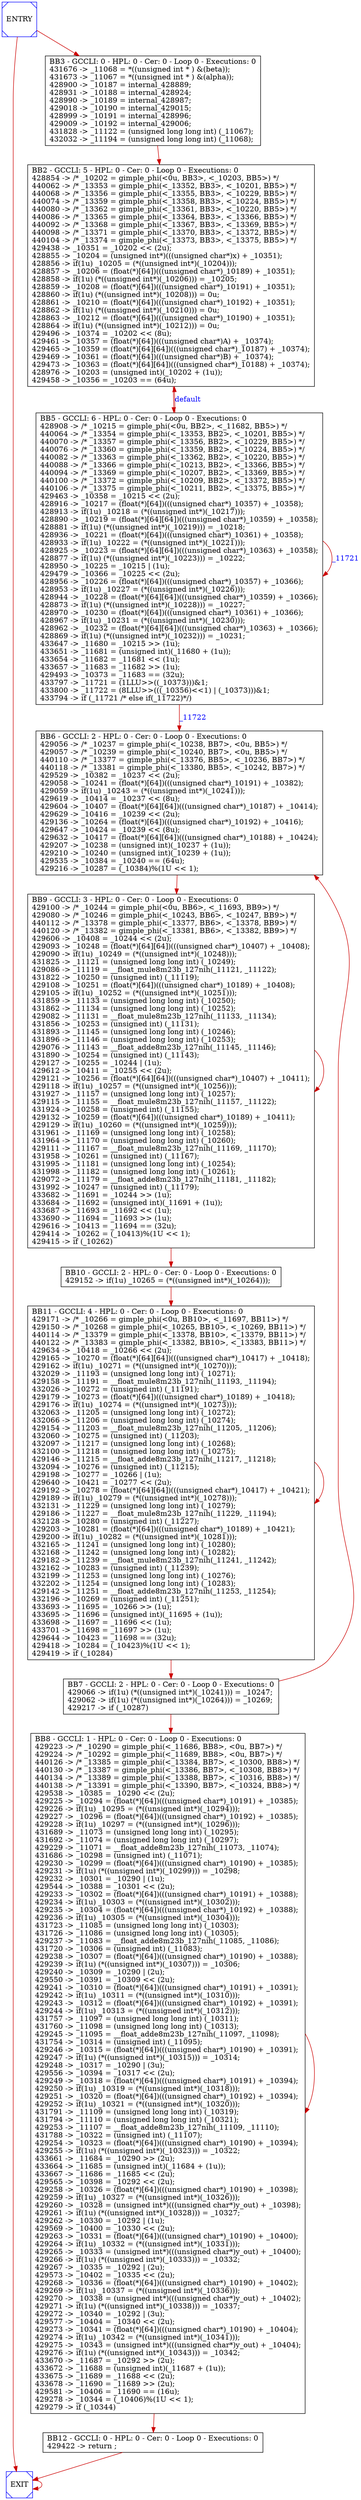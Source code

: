 digraph G {
0[color=blue,shape=Msquare, label="ENTRY"];
1[color=blue,shape=Msquare, label="EXIT"];
2[shape=box, label="BB2 - GCCLI: 5 - HPL: 0 - Cer: 0 - Loop 0 - Executions: 0\l428854 -> /* _10202 = gimple_phi(<0u, BB3>, <_10203, BB5>) */\l440062 -> /* _13353 = gimple_phi(<_13352, BB3>, <_10201, BB5>) */\l440068 -> /* _13356 = gimple_phi(<_13355, BB3>, <_10229, BB5>) */\l440074 -> /* _13359 = gimple_phi(<_13358, BB3>, <_10224, BB5>) */\l440080 -> /* _13362 = gimple_phi(<_13361, BB3>, <_10220, BB5>) */\l440086 -> /* _13365 = gimple_phi(<_13364, BB3>, <_13366, BB5>) */\l440092 -> /* _13368 = gimple_phi(<_13367, BB3>, <_13369, BB5>) */\l440098 -> /* _13371 = gimple_phi(<_13370, BB3>, <_13372, BB5>) */\l440104 -> /* _13374 = gimple_phi(<_13373, BB3>, <_13375, BB5>) */\l429438 -> _10351 = _10202 << (2u);\l428855 -> _10204 = (unsigned int*)(((unsigned char*)x) + _10351);\l428856 -> if(1u) _10205 = (*((unsigned int*)(_10204)));\l428857 -> _10206 = (float(*)[64])(((unsigned char*)_10189) + _10351);\l428858 -> if(1u) (*((unsigned int*)(_10206))) = _10205;\l428859 -> _10208 = (float(*)[64])(((unsigned char*)_10191) + _10351);\l428860 -> if(1u) (*((unsigned int*)(_10208))) = 0u;\l428861 -> _10210 = (float(*)[64])(((unsigned char*)_10192) + _10351);\l428862 -> if(1u) (*((unsigned int*)(_10210))) = 0u;\l428863 -> _10212 = (float(*)[64])(((unsigned char*)_10190) + _10351);\l428864 -> if(1u) (*((unsigned int*)(_10212))) = 0u;\l429496 -> _10374 = _10202 << (8u);\l429461 -> _10357 = (float(*)[64])(((unsigned char*)A) + _10374);\l429465 -> _10359 = (float(*)[64][64])(((unsigned char*)_10187) + _10374);\l429469 -> _10361 = (float(*)[64])(((unsigned char*)B) + _10374);\l429473 -> _10363 = (float(*)[64][64])(((unsigned char*)_10188) + _10374);\l428976 -> _10203 = (unsigned int)(_10202 + (1u));\l429458 -> _10356 = _10203 == (64u);\l"];
3[shape=box, label="BB3 - GCCLI: 0 - HPL: 0 - Cer: 0 - Loop 0 - Executions: 0\n431676 -> _11068 = *((unsigned int * ) &(beta));\l431673 -> _11067 = *((unsigned int * ) &(alpha));\l428900 -> _10187 = internal_428889;\l428931 -> _10188 = internal_428924;\l428990 -> _10189 = internal_428987;\l429018 -> _10190 = internal_429015;\l428999 -> _10191 = internal_428996;\l429009 -> _10192 = internal_429006;\l431828 -> _11122 = (unsigned long long int) (_11067);\l432032 -> _11194 = (unsigned long long int) (_11068);\l"];
4[shape=box, label="BB5 - GCCLI: 6 - HPL: 0 - Cer: 0 - Loop 0 - Executions: 0\l428908 -> /* _10215 = gimple_phi(<0u, BB2>, <_11682, BB5>) */\l440064 -> /* _13354 = gimple_phi(<_13353, BB2>, <_10201, BB5>) */\l440070 -> /* _13357 = gimple_phi(<_13356, BB2>, <_10229, BB5>) */\l440076 -> /* _13360 = gimple_phi(<_13359, BB2>, <_10224, BB5>) */\l440082 -> /* _13363 = gimple_phi(<_13362, BB2>, <_10220, BB5>) */\l440088 -> /* _13366 = gimple_phi(<_10213, BB2>, <_13366, BB5>) */\l440094 -> /* _13369 = gimple_phi(<_10207, BB2>, <_13369, BB5>) */\l440100 -> /* _13372 = gimple_phi(<_10209, BB2>, <_13372, BB5>) */\l440106 -> /* _13375 = gimple_phi(<_10211, BB2>, <_13375, BB5>) */\l429463 -> _10358 = _10215 << (2u);\l428916 -> _10217 = (float(*)[64])(((unsigned char*)_10357) + _10358);\l428913 -> if(1u) _10218 = (*((unsigned int*)(_10217)));\l428890 -> _10219 = (float(*)[64][64])(((unsigned char*)_10359) + _10358);\l428881 -> if(1u) (*((unsigned int*)(_10219))) = _10218;\l428936 -> _10221 = (float(*)[64])(((unsigned char*)_10361) + _10358);\l428933 -> if(1u) _10222 = (*((unsigned int*)(_10221)));\l428925 -> _10223 = (float(*)[64][64])(((unsigned char*)_10363) + _10358);\l428877 -> if(1u) (*((unsigned int*)(_10223))) = _10222;\l428950 -> _10225 = _10215 | (1u);\l429479 -> _10366 = _10225 << (2u);\l428956 -> _10226 = (float(*)[64])(((unsigned char*)_10357) + _10366);\l428953 -> if(1u) _10227 = (*((unsigned int*)(_10226)));\l428944 -> _10228 = (float(*)[64][64])(((unsigned char*)_10359) + _10366);\l428873 -> if(1u) (*((unsigned int*)(_10228))) = _10227;\l428970 -> _10230 = (float(*)[64])(((unsigned char*)_10361) + _10366);\l428967 -> if(1u) _10231 = (*((unsigned int*)(_10230)));\l428962 -> _10232 = (float(*)[64][64])(((unsigned char*)_10363) + _10366);\l428869 -> if(1u) (*((unsigned int*)(_10232))) = _10231;\l433647 -> _11680 = _10215 >> (1u);\l433651 -> _11681 = (unsigned int)(_11680 + (1u));\l433654 -> _11682 = _11681 << (1u);\l433657 -> _11683 = _11682 >> (1u);\l429493 -> _10373 = _11683 == (32u);\l433797 -> _11721 = (1LLU>>((_10373)))&1;\l433800 -> _11722 = (8LLU>>(((_10356)<<1) | (_10373)))&1;\l433794 -> if (_11721 /* else if(_11722)*/)\l"];
5[shape=box, label="BB6 - GCCLI: 2 - HPL: 0 - Cer: 0 - Loop 0 - Executions: 0\l429056 -> /* _10237 = gimple_phi(<_10238, BB7>, <0u, BB5>) */\l429057 -> /* _10239 = gimple_phi(<_10240, BB7>, <0u, BB5>) */\l440110 -> /* _13377 = gimple_phi(<_13376, BB5>, <_10236, BB7>) */\l440118 -> /* _13381 = gimple_phi(<_13380, BB5>, <_10242, BB7>) */\l429529 -> _10382 = _10237 << (2u);\l429058 -> _10241 = (float(*)[64])(((unsigned char*)_10191) + _10382);\l429059 -> if(1u) _10243 = (*((unsigned int*)(_10241)));\l429619 -> _10414 = _10237 << (8u);\l429604 -> _10407 = (float(*)[64][64])(((unsigned char*)_10187) + _10414);\l429629 -> _10416 = _10239 << (2u);\l429136 -> _10264 = (float(*)[64])(((unsigned char*)_10192) + _10416);\l429647 -> _10424 = _10239 << (8u);\l429632 -> _10417 = (float(*)[64][64])(((unsigned char*)_10188) + _10424);\l429207 -> _10238 = (unsigned int)(_10237 + (1u));\l429210 -> _10240 = (unsigned int)(_10239 + (1u));\l429535 -> _10384 = _10240 == (64u);\l429216 -> _10287 = (_10384)%(1U << 1);\l"];
6[shape=box, label="BB7 - GCCLI: 2 - HPL: 0 - Cer: 0 - Loop 0 - Executions: 0\n429066 -> if(1u) (*((unsigned int*)(_10241))) = _10247;\l429062 -> if(1u) (*((unsigned int*)(_10264))) = _10269;\l429217 -> if (_10287)\l"];
7[shape=box, label="BB8 - GCCLI: 1 - HPL: 0 - Cer: 0 - Loop 0 - Executions: 0\l429223 -> /* _10290 = gimple_phi(<_11686, BB8>, <0u, BB7>) */\l429224 -> /* _10292 = gimple_phi(<_11689, BB8>, <0u, BB7>) */\l440126 -> /* _13385 = gimple_phi(<_13384, BB7>, <_10300, BB8>) */\l440130 -> /* _13387 = gimple_phi(<_13386, BB7>, <_10308, BB8>) */\l440134 -> /* _13389 = gimple_phi(<_13388, BB7>, <_10316, BB8>) */\l440138 -> /* _13391 = gimple_phi(<_13390, BB7>, <_10324, BB8>) */\l429538 -> _10385 = _10290 << (2u);\l429225 -> _10294 = (float(*)[64])(((unsigned char*)_10191) + _10385);\l429226 -> if(1u) _10295 = (*((unsigned int*)(_10294)));\l429227 -> _10296 = (float(*)[64])(((unsigned char*)_10192) + _10385);\l429228 -> if(1u) _10297 = (*((unsigned int*)(_10296)));\l431689 -> _11073 = (unsigned long long int) (_10295);\l431692 -> _11074 = (unsigned long long int) (_10297);\l429229 -> _11071 = __float_adde8m23b_127nih(_11073, _11074);\l431686 -> _10298 = (unsigned int) (_11071);\l429230 -> _10299 = (float(*)[64])(((unsigned char*)_10190) + _10385);\l429231 -> if(1u) (*((unsigned int*)(_10299))) = _10298;\l429232 -> _10301 = _10290 | (1u);\l429544 -> _10388 = _10301 << (2u);\l429233 -> _10302 = (float(*)[64])(((unsigned char*)_10191) + _10388);\l429234 -> if(1u) _10303 = (*((unsigned int*)(_10302)));\l429235 -> _10304 = (float(*)[64])(((unsigned char*)_10192) + _10388);\l429236 -> if(1u) _10305 = (*((unsigned int*)(_10304)));\l431723 -> _11085 = (unsigned long long int) (_10303);\l431726 -> _11086 = (unsigned long long int) (_10305);\l429237 -> _11083 = __float_adde8m23b_127nih(_11085, _11086);\l431720 -> _10306 = (unsigned int) (_11083);\l429238 -> _10307 = (float(*)[64])(((unsigned char*)_10190) + _10388);\l429239 -> if(1u) (*((unsigned int*)(_10307))) = _10306;\l429240 -> _10309 = _10290 | (2u);\l429550 -> _10391 = _10309 << (2u);\l429241 -> _10310 = (float(*)[64])(((unsigned char*)_10191) + _10391);\l429242 -> if(1u) _10311 = (*((unsigned int*)(_10310)));\l429243 -> _10312 = (float(*)[64])(((unsigned char*)_10192) + _10391);\l429244 -> if(1u) _10313 = (*((unsigned int*)(_10312)));\l431757 -> _11097 = (unsigned long long int) (_10311);\l431760 -> _11098 = (unsigned long long int) (_10313);\l429245 -> _11095 = __float_adde8m23b_127nih(_11097, _11098);\l431754 -> _10314 = (unsigned int) (_11095);\l429246 -> _10315 = (float(*)[64])(((unsigned char*)_10190) + _10391);\l429247 -> if(1u) (*((unsigned int*)(_10315))) = _10314;\l429248 -> _10317 = _10290 | (3u);\l429556 -> _10394 = _10317 << (2u);\l429249 -> _10318 = (float(*)[64])(((unsigned char*)_10191) + _10394);\l429250 -> if(1u) _10319 = (*((unsigned int*)(_10318)));\l429251 -> _10320 = (float(*)[64])(((unsigned char*)_10192) + _10394);\l429252 -> if(1u) _10321 = (*((unsigned int*)(_10320)));\l431791 -> _11109 = (unsigned long long int) (_10319);\l431794 -> _11110 = (unsigned long long int) (_10321);\l429253 -> _11107 = __float_adde8m23b_127nih(_11109, _11110);\l431788 -> _10322 = (unsigned int) (_11107);\l429254 -> _10323 = (float(*)[64])(((unsigned char*)_10190) + _10394);\l429255 -> if(1u) (*((unsigned int*)(_10323))) = _10322;\l433661 -> _11684 = _10290 >> (2u);\l433664 -> _11685 = (unsigned int)(_11684 + (1u));\l433667 -> _11686 = _11685 << (2u);\l429565 -> _10398 = _10292 << (2u);\l429258 -> _10326 = (float(*)[64])(((unsigned char*)_10190) + _10398);\l429259 -> if(1u) _10327 = (*((unsigned int*)(_10326)));\l429260 -> _10328 = (unsigned int*)(((unsigned char*)y_out) + _10398);\l429261 -> if(1u) (*((unsigned int*)(_10328))) = _10327;\l429262 -> _10330 = _10292 | (1u);\l429569 -> _10400 = _10330 << (2u);\l429263 -> _10331 = (float(*)[64])(((unsigned char*)_10190) + _10400);\l429264 -> if(1u) _10332 = (*((unsigned int*)(_10331)));\l429265 -> _10333 = (unsigned int*)(((unsigned char*)y_out) + _10400);\l429266 -> if(1u) (*((unsigned int*)(_10333))) = _10332;\l429267 -> _10335 = _10292 | (2u);\l429573 -> _10402 = _10335 << (2u);\l429268 -> _10336 = (float(*)[64])(((unsigned char*)_10190) + _10402);\l429269 -> if(1u) _10337 = (*((unsigned int*)(_10336)));\l429270 -> _10338 = (unsigned int*)(((unsigned char*)y_out) + _10402);\l429271 -> if(1u) (*((unsigned int*)(_10338))) = _10337;\l429272 -> _10340 = _10292 | (3u);\l429577 -> _10404 = _10340 << (2u);\l429273 -> _10341 = (float(*)[64])(((unsigned char*)_10190) + _10404);\l429274 -> if(1u) _10342 = (*((unsigned int*)(_10341)));\l429275 -> _10343 = (unsigned int*)(((unsigned char*)y_out) + _10404);\l429276 -> if(1u) (*((unsigned int*)(_10343))) = _10342;\l433670 -> _11687 = _10292 >> (2u);\l433672 -> _11688 = (unsigned int)(_11687 + (1u));\l433675 -> _11689 = _11688 << (2u);\l433678 -> _11690 = _11689 >> (2u);\l429581 -> _10406 = _11690 == (16u);\l429278 -> _10344 = (_10406)%(1U << 1);\l429279 -> if (_10344)\l"];
8[shape=box, label="BB9 - GCCLI: 3 - HPL: 0 - Cer: 0 - Loop 0 - Executions: 0\l429100 -> /* _10244 = gimple_phi(<0u, BB6>, <_11693, BB9>) */\l429080 -> /* _10246 = gimple_phi(<_10243, BB6>, <_10247, BB9>) */\l440112 -> /* _13378 = gimple_phi(<_13377, BB6>, <_13378, BB9>) */\l440120 -> /* _13382 = gimple_phi(<_13381, BB6>, <_13382, BB9>) */\l429606 -> _10408 = _10244 << (2u);\l429093 -> _10248 = (float(*)[64][64])(((unsigned char*)_10407) + _10408);\l429090 -> if(1u) _10249 = (*((unsigned int*)(_10248)));\l431825 -> _11121 = (unsigned long long int) (_10249);\l429086 -> _11119 = __float_mule8m23b_127nih(_11121, _11122);\l431822 -> _10250 = (unsigned int) (_11119);\l429108 -> _10251 = (float(*)[64])(((unsigned char*)_10189) + _10408);\l429105 -> if(1u) _10252 = (*((unsigned int*)(_10251)));\l431859 -> _11133 = (unsigned long long int) (_10250);\l431862 -> _11134 = (unsigned long long int) (_10252);\l429082 -> _11131 = __float_mule8m23b_127nih(_11133, _11134);\l431856 -> _10253 = (unsigned int) (_11131);\l431893 -> _11145 = (unsigned long long int) (_10246);\l431896 -> _11146 = (unsigned long long int) (_10253);\l429076 -> _11143 = __float_adde8m23b_127nih(_11145, _11146);\l431890 -> _10254 = (unsigned int) (_11143);\l429127 -> _10255 = _10244 | (1u);\l429612 -> _10411 = _10255 << (2u);\l429121 -> _10256 = (float(*)[64][64])(((unsigned char*)_10407) + _10411);\l429118 -> if(1u) _10257 = (*((unsigned int*)(_10256)));\l431927 -> _11157 = (unsigned long long int) (_10257);\l429115 -> _11155 = __float_mule8m23b_127nih(_11157, _11122);\l431924 -> _10258 = (unsigned int) (_11155);\l429132 -> _10259 = (float(*)[64])(((unsigned char*)_10189) + _10411);\l429129 -> if(1u) _10260 = (*((unsigned int*)(_10259)));\l431961 -> _11169 = (unsigned long long int) (_10258);\l431964 -> _11170 = (unsigned long long int) (_10260);\l429111 -> _11167 = __float_mule8m23b_127nih(_11169, _11170);\l431958 -> _10261 = (unsigned int) (_11167);\l431995 -> _11181 = (unsigned long long int) (_10254);\l431998 -> _11182 = (unsigned long long int) (_10261);\l429072 -> _11179 = __float_adde8m23b_127nih(_11181, _11182);\l431992 -> _10247 = (unsigned int) (_11179);\l433682 -> _11691 = _10244 >> (1u);\l433684 -> _11692 = (unsigned int)(_11691 + (1u));\l433687 -> _11693 = _11692 << (1u);\l433690 -> _11694 = _11693 >> (1u);\l429616 -> _10413 = _11694 == (32u);\l429414 -> _10262 = (_10413)%(1U << 1);\l429415 -> if (_10262)\l"];
9[shape=box, label="BB10 - GCCLI: 2 - HPL: 0 - Cer: 0 - Loop 0 - Executions: 0\n429152 -> if(1u) _10265 = (*((unsigned int*)(_10264)));\l"];
10[shape=box, label="BB11 - GCCLI: 4 - HPL: 0 - Cer: 0 - Loop 0 - Executions: 0\l429171 -> /* _10266 = gimple_phi(<0u, BB10>, <_11697, BB11>) */\l429150 -> /* _10268 = gimple_phi(<_10265, BB10>, <_10269, BB11>) */\l440114 -> /* _13379 = gimple_phi(<_13378, BB10>, <_13379, BB11>) */\l440122 -> /* _13383 = gimple_phi(<_13382, BB10>, <_13383, BB11>) */\l429634 -> _10418 = _10266 << (2u);\l429165 -> _10270 = (float(*)[64][64])(((unsigned char*)_10417) + _10418);\l429162 -> if(1u) _10271 = (*((unsigned int*)(_10270)));\l432029 -> _11193 = (unsigned long long int) (_10271);\l429158 -> _11191 = __float_mule8m23b_127nih(_11193, _11194);\l432026 -> _10272 = (unsigned int) (_11191);\l429179 -> _10273 = (float(*)[64])(((unsigned char*)_10189) + _10418);\l429176 -> if(1u) _10274 = (*((unsigned int*)(_10273)));\l432063 -> _11205 = (unsigned long long int) (_10272);\l432066 -> _11206 = (unsigned long long int) (_10274);\l429154 -> _11203 = __float_mule8m23b_127nih(_11205, _11206);\l432060 -> _10275 = (unsigned int) (_11203);\l432097 -> _11217 = (unsigned long long int) (_10268);\l432100 -> _11218 = (unsigned long long int) (_10275);\l429146 -> _11215 = __float_adde8m23b_127nih(_11217, _11218);\l432094 -> _10276 = (unsigned int) (_11215);\l429198 -> _10277 = _10266 | (1u);\l429640 -> _10421 = _10277 << (2u);\l429192 -> _10278 = (float(*)[64][64])(((unsigned char*)_10417) + _10421);\l429189 -> if(1u) _10279 = (*((unsigned int*)(_10278)));\l432131 -> _11229 = (unsigned long long int) (_10279);\l429186 -> _11227 = __float_mule8m23b_127nih(_11229, _11194);\l432128 -> _10280 = (unsigned int) (_11227);\l429203 -> _10281 = (float(*)[64])(((unsigned char*)_10189) + _10421);\l429200 -> if(1u) _10282 = (*((unsigned int*)(_10281)));\l432165 -> _11241 = (unsigned long long int) (_10280);\l432168 -> _11242 = (unsigned long long int) (_10282);\l429182 -> _11239 = __float_mule8m23b_127nih(_11241, _11242);\l432162 -> _10283 = (unsigned int) (_11239);\l432199 -> _11253 = (unsigned long long int) (_10276);\l432202 -> _11254 = (unsigned long long int) (_10283);\l429142 -> _11251 = __float_adde8m23b_127nih(_11253, _11254);\l432196 -> _10269 = (unsigned int) (_11251);\l433693 -> _11695 = _10266 >> (1u);\l433695 -> _11696 = (unsigned int)(_11695 + (1u));\l433698 -> _11697 = _11696 << (1u);\l433701 -> _11698 = _11697 >> (1u);\l429644 -> _10423 = _11698 == (32u);\l429418 -> _10284 = (_10423)%(1U << 1);\l429419 -> if (_10284)\l"];
11[shape=box, label="BB12 - GCCLI: 0 - HPL: 0 - Cer: 0 - Loop 0 - Executions: 0\n429422 -> return ;\l"];
0->3 [fontcolor=blue, color=red3];
1->1 [fontcolor=blue, color=red3];
2->4 [fontcolor=blue, color=red3];
3->2 [fontcolor=blue, color=red3];
4->4 [fontcolor=blue, color=red3,label="_11721"];
4->5 [fontcolor=blue, color=red3,label="_11722"];
4->2 [fontcolor=blue, color=red3,label="default"];
5->8 [fontcolor=blue, color=red3];
6->7 [fontcolor=blue, color=red3];
6->5 [fontcolor=blue, color=red3];
7->11 [fontcolor=blue, color=red3];
7->7 [fontcolor=blue, color=red3];
8->9 [fontcolor=blue, color=red3];
8->8 [fontcolor=blue, color=red3];
9->10 [fontcolor=blue, color=red3];
10->6 [fontcolor=blue, color=red3];
10->10 [fontcolor=blue, color=red3];
11->1 [fontcolor=blue, color=red3];
0->1 [fontcolor=blue, color=red3];
}
